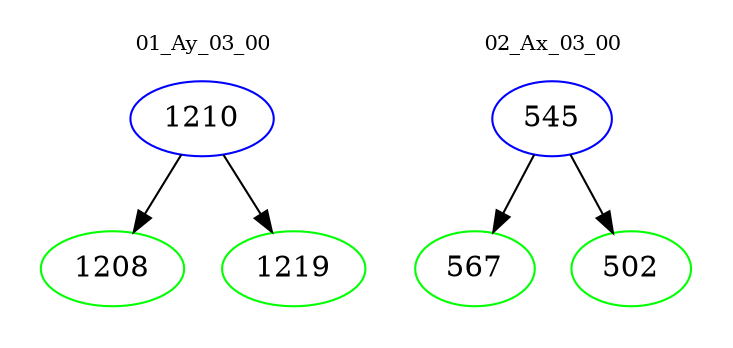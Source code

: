 digraph{
subgraph cluster_0 {
color = white
label = "01_Ay_03_00";
fontsize=10;
T0_1210 [label="1210", color="blue"]
T0_1210 -> T0_1208 [color="black"]
T0_1208 [label="1208", color="green"]
T0_1210 -> T0_1219 [color="black"]
T0_1219 [label="1219", color="green"]
}
subgraph cluster_1 {
color = white
label = "02_Ax_03_00";
fontsize=10;
T1_545 [label="545", color="blue"]
T1_545 -> T1_567 [color="black"]
T1_567 [label="567", color="green"]
T1_545 -> T1_502 [color="black"]
T1_502 [label="502", color="green"]
}
}
